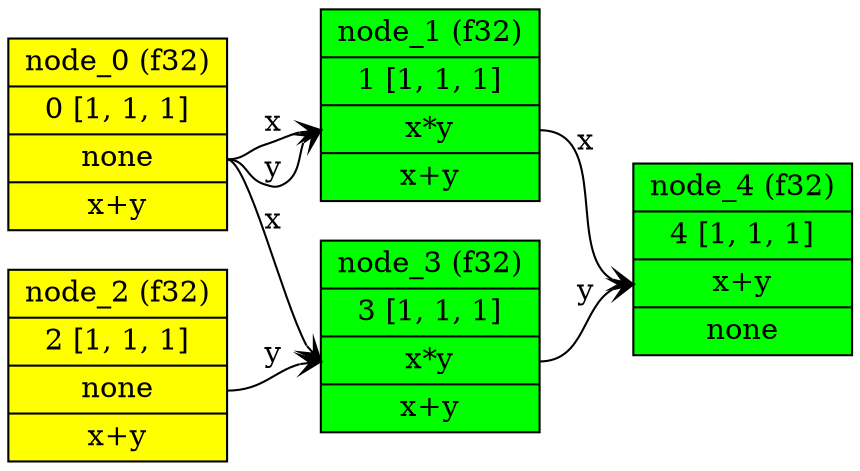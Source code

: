 digraph G {
  newrank = true;
  rankdir = LR;
  "00000225cc0f8280" [ style = filled; fillcolor = yellow; shape = record; label="node_0 (f32)|0 [1, 1, 1] | <x>none | <g>x+y"; ]
  "00000225cc0f87d0" [ style = filled; fillcolor = green; shape = record; label="node_1 (f32)|1 [1, 1, 1] | <x>x*y | <g>x+y"; ]
  "00000225cc0f8390" [ style = filled; fillcolor = yellow; shape = record; label="node_2 (f32)|2 [1, 1, 1] | <x>none | <g>x+y"; ]
  "00000225cc0f89f0" [ style = filled; fillcolor = green; shape = record; label="node_3 (f32)|3 [1, 1, 1] | <x>x*y | <g>x+y"; ]
  "00000225cc0f8c10" [ style = filled; fillcolor = green; shape = record; label="node_4 (f32)|4 [1, 1, 1] | <x>x+y | <g>none"; ]
  "00000225cc0f8280":x -> "00000225cc0f87d0":x [ arrowhead = vee; style = solid; label = "x"; ]
  "00000225cc0f8280":x -> "00000225cc0f87d0":x [ arrowhead = vee; style = solid; label = "y"; ]
  "00000225cc0f8280":x -> "00000225cc0f89f0":x [ arrowhead = vee; style = solid; label = "x"; ]
  "00000225cc0f8390":x -> "00000225cc0f89f0":x [ arrowhead = vee; style = solid; label = "y"; ]
  "00000225cc0f87d0":x -> "00000225cc0f8c10":x [ arrowhead = vee; style = solid; label = "x"; ]
  "00000225cc0f89f0":x -> "00000225cc0f8c10":x [ arrowhead = vee; style = solid; label = "y"; ]
}
